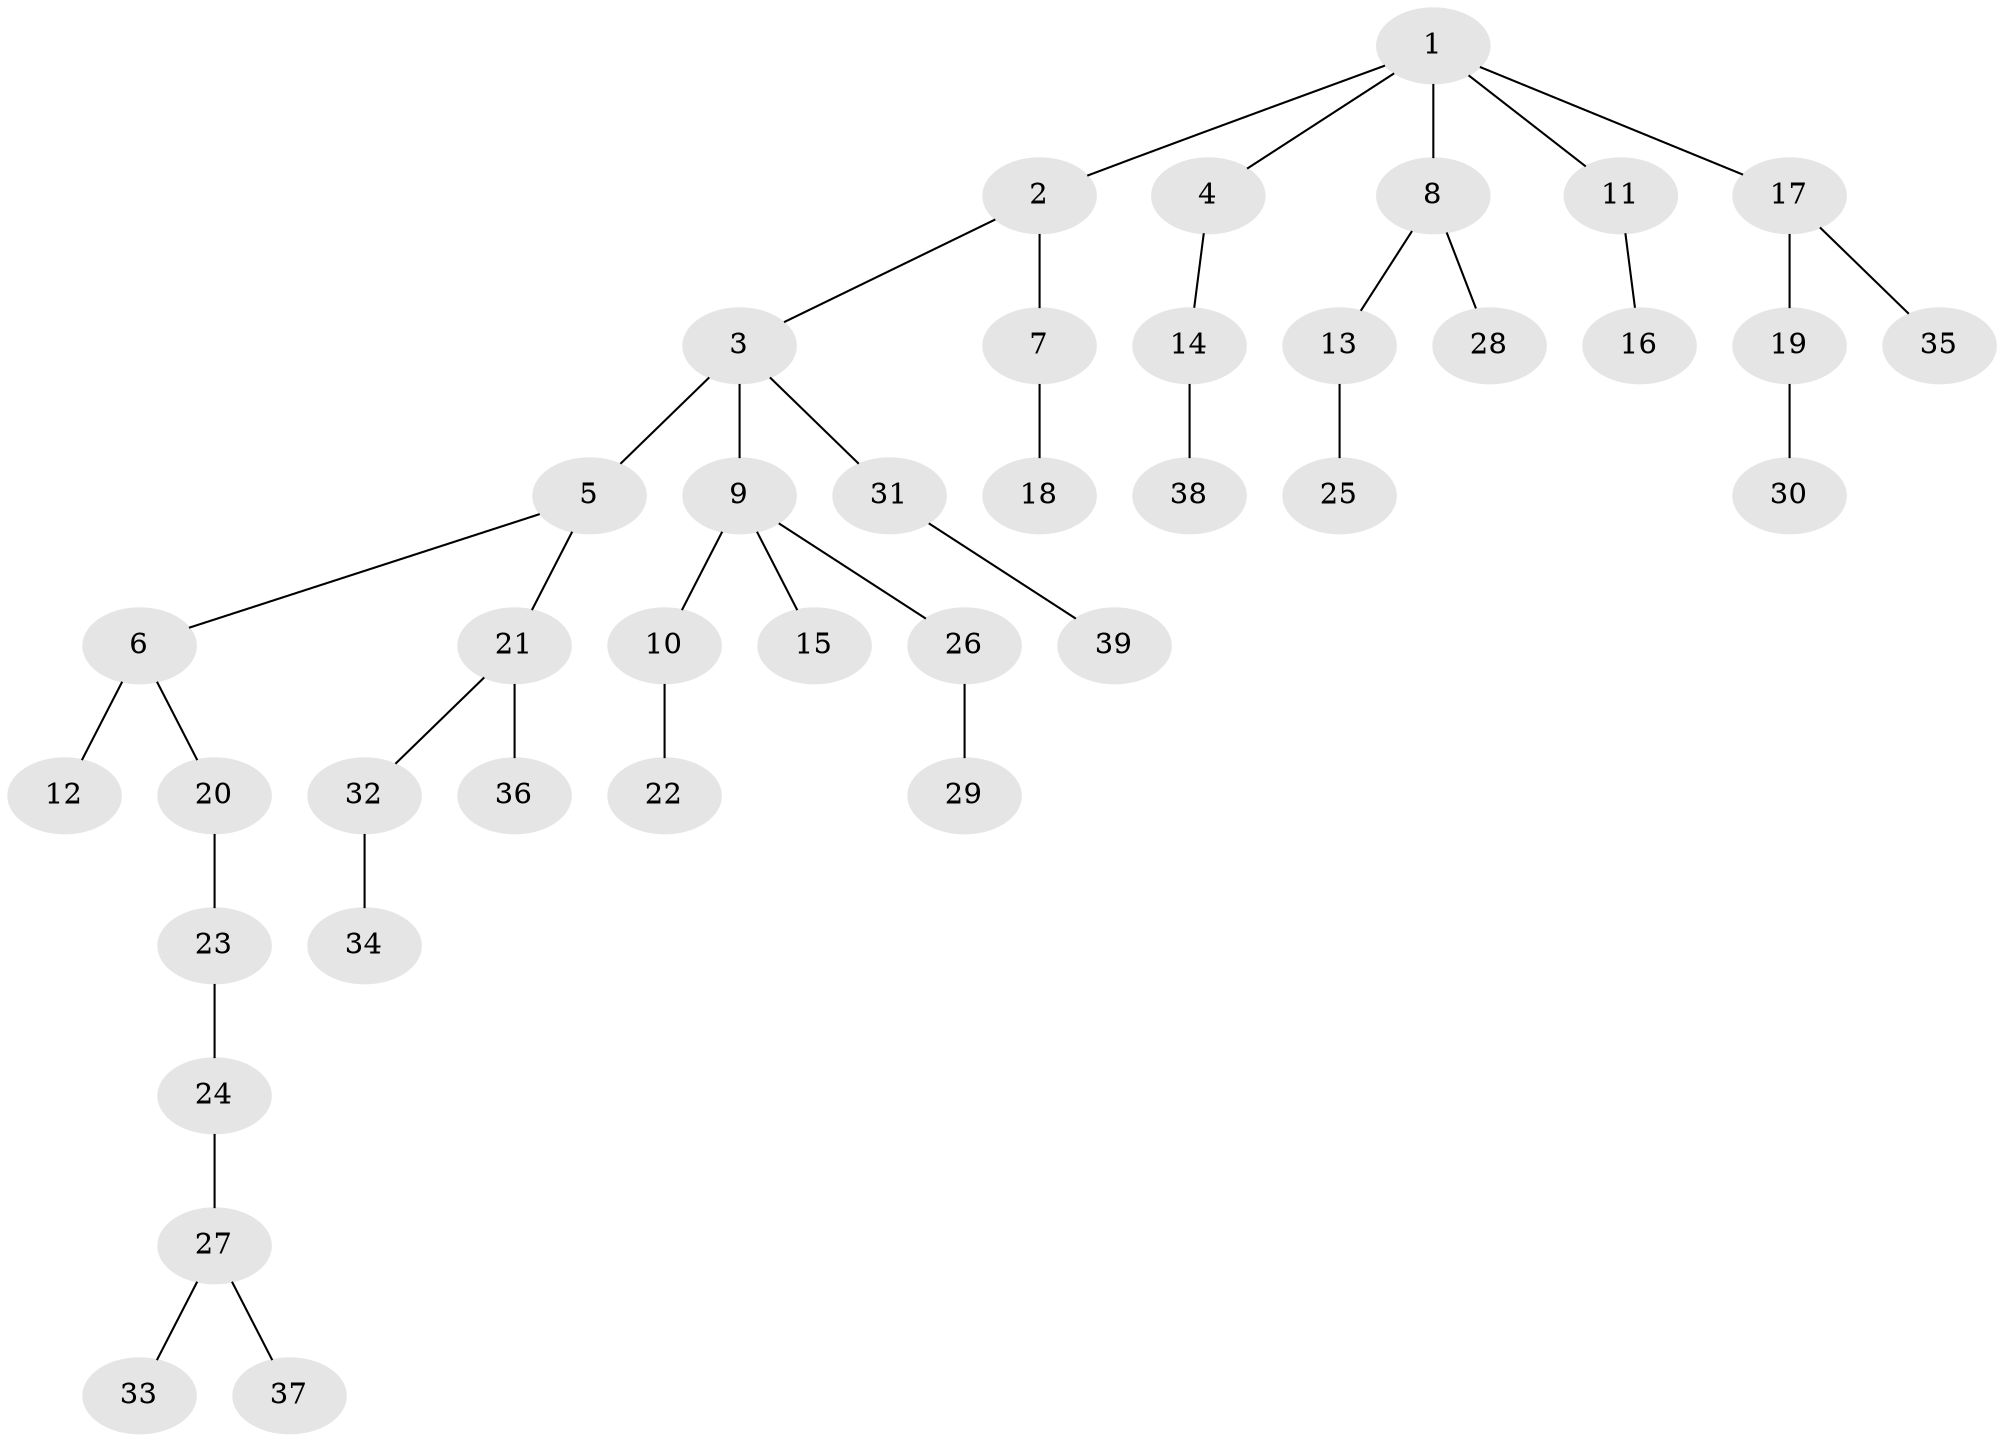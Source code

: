 // original degree distribution, {6: 0.014084507042253521, 4: 0.08450704225352113, 3: 0.15492957746478872, 5: 0.028169014084507043, 2: 0.22535211267605634, 1: 0.49295774647887325}
// Generated by graph-tools (version 1.1) at 2025/37/03/09/25 02:37:06]
// undirected, 39 vertices, 38 edges
graph export_dot {
graph [start="1"]
  node [color=gray90,style=filled];
  1;
  2;
  3;
  4;
  5;
  6;
  7;
  8;
  9;
  10;
  11;
  12;
  13;
  14;
  15;
  16;
  17;
  18;
  19;
  20;
  21;
  22;
  23;
  24;
  25;
  26;
  27;
  28;
  29;
  30;
  31;
  32;
  33;
  34;
  35;
  36;
  37;
  38;
  39;
  1 -- 2 [weight=1.0];
  1 -- 4 [weight=1.0];
  1 -- 8 [weight=1.0];
  1 -- 11 [weight=1.0];
  1 -- 17 [weight=1.0];
  2 -- 3 [weight=1.0];
  2 -- 7 [weight=1.0];
  3 -- 5 [weight=2.0];
  3 -- 9 [weight=1.0];
  3 -- 31 [weight=1.0];
  4 -- 14 [weight=1.0];
  5 -- 6 [weight=1.0];
  5 -- 21 [weight=1.0];
  6 -- 12 [weight=2.0];
  6 -- 20 [weight=1.0];
  7 -- 18 [weight=1.0];
  8 -- 13 [weight=1.0];
  8 -- 28 [weight=1.0];
  9 -- 10 [weight=1.0];
  9 -- 15 [weight=1.0];
  9 -- 26 [weight=1.0];
  10 -- 22 [weight=1.0];
  11 -- 16 [weight=1.0];
  13 -- 25 [weight=2.0];
  14 -- 38 [weight=1.0];
  17 -- 19 [weight=1.0];
  17 -- 35 [weight=1.0];
  19 -- 30 [weight=1.0];
  20 -- 23 [weight=1.0];
  21 -- 32 [weight=1.0];
  21 -- 36 [weight=2.0];
  23 -- 24 [weight=1.0];
  24 -- 27 [weight=1.0];
  26 -- 29 [weight=2.0];
  27 -- 33 [weight=1.0];
  27 -- 37 [weight=1.0];
  31 -- 39 [weight=1.0];
  32 -- 34 [weight=1.0];
}
